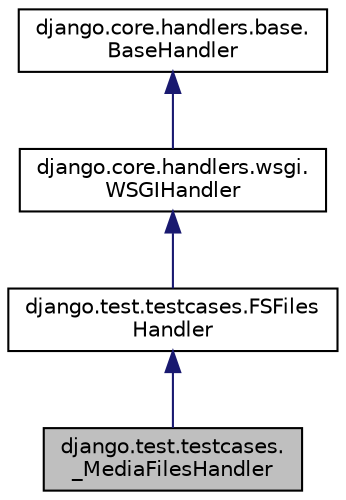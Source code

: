 digraph "django.test.testcases._MediaFilesHandler"
{
 // LATEX_PDF_SIZE
  edge [fontname="Helvetica",fontsize="10",labelfontname="Helvetica",labelfontsize="10"];
  node [fontname="Helvetica",fontsize="10",shape=record];
  Node1 [label="django.test.testcases.\l_MediaFilesHandler",height=0.2,width=0.4,color="black", fillcolor="grey75", style="filled", fontcolor="black",tooltip=" "];
  Node2 -> Node1 [dir="back",color="midnightblue",fontsize="10",style="solid"];
  Node2 [label="django.test.testcases.FSFiles\lHandler",height=0.2,width=0.4,color="black", fillcolor="white", style="filled",URL="$classdjango_1_1test_1_1testcases_1_1_f_s_files_handler.html",tooltip=" "];
  Node3 -> Node2 [dir="back",color="midnightblue",fontsize="10",style="solid"];
  Node3 [label="django.core.handlers.wsgi.\lWSGIHandler",height=0.2,width=0.4,color="black", fillcolor="white", style="filled",URL="$classdjango_1_1core_1_1handlers_1_1wsgi_1_1_w_s_g_i_handler.html",tooltip=" "];
  Node4 -> Node3 [dir="back",color="midnightblue",fontsize="10",style="solid"];
  Node4 [label="django.core.handlers.base.\lBaseHandler",height=0.2,width=0.4,color="black", fillcolor="white", style="filled",URL="$classdjango_1_1core_1_1handlers_1_1base_1_1_base_handler.html",tooltip=" "];
}

